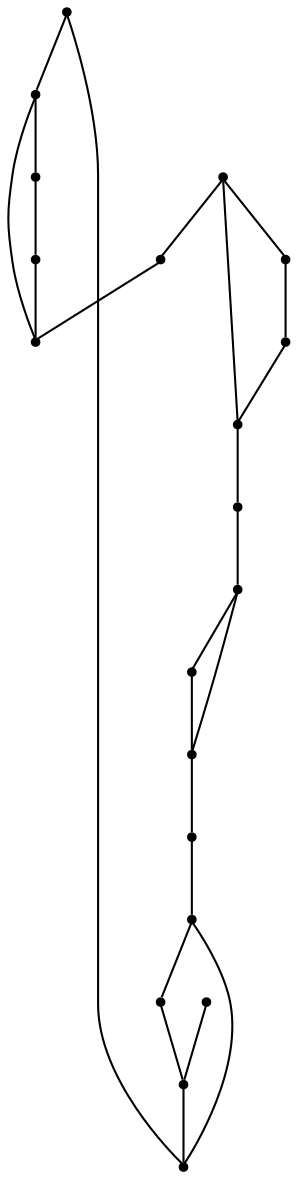 graph {
  node [shape=point,comment="{\"directed\":false,\"doi\":\"10.1007/3-540-36151-0_24\",\"figure\":\"1 (3)\"}"]

  v0 [pos="1377.413590749105,1027.595367431641"]
  v1 [pos="1377.413590749105,1083.3714707692468"]
  v2 [pos="1378.0301729838054,962.4203745524092"]
  v3 [pos="1277.7114550272624,1083.3495839436853"]
  v4 [pos="1279.392782847087,961.1579640706384"]
  v5 [pos="1277.7114550272624,931.2943204243982"]
  v6 [pos="1278.1302452087402,858.3162689208989"]
  v7 [pos="1278.0250549316406,1140.1328786214196"]
  v8 [pos="1277.9167175292969,1199.01525815328"]
  v9 [pos="1182.92818069458,1199.01525815328"]
  v10 [pos="1153.416697184245,1199.0215206146245"]
  v11 [pos="1222.7843284606934,960.6120808919275"]
  v12 [pos="1153.4166971842449,1086.5037027994795"]
  v13 [pos="1151.8385887145996,959.266255696615"]
  v14 [pos="1113.982359568278,1086.5037027994795"]
  v15 [pos="1043.8427130381267,1086.5037027994795"]
  v16 [pos="1222.8198687235517,858.3162689208989"]
  v17 [pos="1152.3636182149253,858.3215141296391"]
  v18 [pos="1043.9906279246013,960.3163146972661"]
  v19 [pos="1042.475001017253,1024.4621022542321"]

  v0 -- v1 [id="-1",pos="1377.413590749105,1027.595367431641 1377.413590749105,1083.3714707692468 1377.413590749105,1083.3714707692468 1377.413590749105,1083.3714707692468"]
  v10 -- v15 [id="-2",pos="1153.416697184245,1199.0215206146245 1043.8416798909507,1199.0204238891606 1043.8416798909507,1199.0204238891606 1043.8416798909507,1199.0204238891606 1043.8427130381267,1086.5037027994795 1043.8427130381267,1086.5037027994795 1043.8427130381267,1086.5037027994795"]
  v10 -- v9 [id="-3",pos="1153.416697184245,1199.0215206146245 1182.92818069458,1199.01525815328 1182.92818069458,1199.01525815328 1182.92818069458,1199.01525815328"]
  v8 -- v1 [id="-4",pos="1277.9167175292969,1199.01525815328 1378.0292510986328,1199.0204238891606 1378.0292510986328,1199.0204238891606 1378.0292510986328,1199.0204238891606 1377.413590749105,1083.3714707692468 1377.413590749105,1083.3714707692468 1377.413590749105,1083.3714707692468"]
  v19 -- v18 [id="-6",pos="1042.475001017253,1024.4621022542321 1043.9906279246013,960.3163146972661 1043.9906279246013,960.3163146972661 1043.9906279246013,960.3163146972661"]
  v9 -- v8 [id="-30",pos="1182.92818069458,1199.01525815328 1277.9167175292969,1199.01525815328 1277.9167175292969,1199.01525815328 1277.9167175292969,1199.01525815328"]
  v18 -- v17 [id="-32",pos="1043.9906279246013,960.3163146972661 1043.8416798909507,858.3162689208989 1043.8416798909507,858.3162689208989 1043.8416798909507,858.3162689208989 1152.3636182149253,858.3215141296391 1152.3636182149253,858.3215141296391 1152.3636182149253,858.3215141296391"]
  v15 -- v19 [id="-36",pos="1043.8427130381267,1086.5037027994795 1042.475001017253,1024.4621022542321 1042.475001017253,1024.4621022542321 1042.475001017253,1024.4621022542321"]
  v18 -- v13 [id="-64",pos="1043.9906279246013,960.3163146972661 1151.8385887145996,959.266255696615 1151.8385887145996,959.266255696615 1151.8385887145996,959.266255696615"]
  v17 -- v16 [id="-66",pos="1152.3636182149253,858.3215141296391 1222.8198687235517,858.3162689208989 1222.8198687235517,858.3162689208989 1222.8198687235517,858.3162689208989"]
  v16 -- v6 [id="-67",pos="1222.8198687235517,858.3162689208989 1278.1302452087402,858.3162689208989 1278.1302452087402,858.3162689208989 1278.1302452087402,858.3162689208989"]
  v6 -- v2 [id="-68",pos="1278.1302452087402,858.3162689208989 1378.0292510986328,858.3162689208989 1378.0292510986328,858.3162689208989 1378.0292510986328,858.3162689208989 1378.0301729838054,962.4203745524092 1378.0301729838054,962.4203745524092 1378.0301729838054,962.4203745524092"]
  v13 -- v17 [id="-100",pos="1151.8385887145996,959.266255696615 1152.3636182149253,858.3215141296391 1152.3636182149253,858.3215141296391 1152.3636182149253,858.3215141296391"]
  v10 -- v12 [id="-103",pos="1153.416697184245,1199.0215206146245 1153.4166971842449,1086.5037027994795 1153.4166971842449,1086.5037027994795 1153.4166971842449,1086.5037027994795"]
  v12 -- v14 [id="-104",pos="1153.4166971842449,1086.5037027994795 1113.982359568278,1086.5037027994795 1113.982359568278,1086.5037027994795 1113.982359568278,1086.5037027994795"]
  v14 -- v15 [id="-105",pos="1113.982359568278,1086.5037027994795 1043.8427130381267,1086.5037027994795 1043.8427130381267,1086.5037027994795 1043.8427130381267,1086.5037027994795"]
  v11 -- v4 [id="-108",pos="1222.7843284606934,960.6120808919275 1279.392782847087,961.1579640706384 1279.392782847087,961.1579640706384 1279.392782847087,961.1579640706384"]
  v3 -- v7 [id="-113",pos="1277.7114550272624,1083.3495839436853 1278.0250549316406,1140.1328786214196 1278.0250549316406,1140.1328786214196 1278.0250549316406,1140.1328786214196"]
  v7 -- v8 [id="-114",pos="1278.0250549316406,1140.1328786214196 1277.9167175292969,1199.01525815328 1277.9167175292969,1199.01525815328 1277.9167175292969,1199.01525815328"]
  v4 -- v2 [id="-115",pos="1279.392782847087,961.1579640706384 1378.0301729838054,962.4203745524092 1378.0301729838054,962.4203745524092 1378.0301729838054,962.4203745524092"]
  v6 -- v5 [id="-116",pos="1278.1302452087402,858.3162689208989 1277.7114550272624,931.2943204243982 1277.7114550272624,931.2943204243982 1277.7114550272624,931.2943204243982"]
  v5 -- v4 [id="-117",pos="1277.7114550272624,931.2943204243982 1279.392782847087,961.1579640706384 1279.392782847087,961.1579640706384 1279.392782847087,961.1579640706384"]
  v0 -- v2 [id="-124",pos="1377.413590749105,1027.595367431641 1378.0301729838054,962.4203745524092 1378.0301729838054,962.4203745524092 1378.0301729838054,962.4203745524092"]
  v1 -- v3 [id="-159",pos="1377.413590749105,1083.3714707692468 1277.7114550272624,1083.3495839436853 1277.7114550272624,1083.3495839436853 1277.7114550272624,1083.3495839436853"]
}